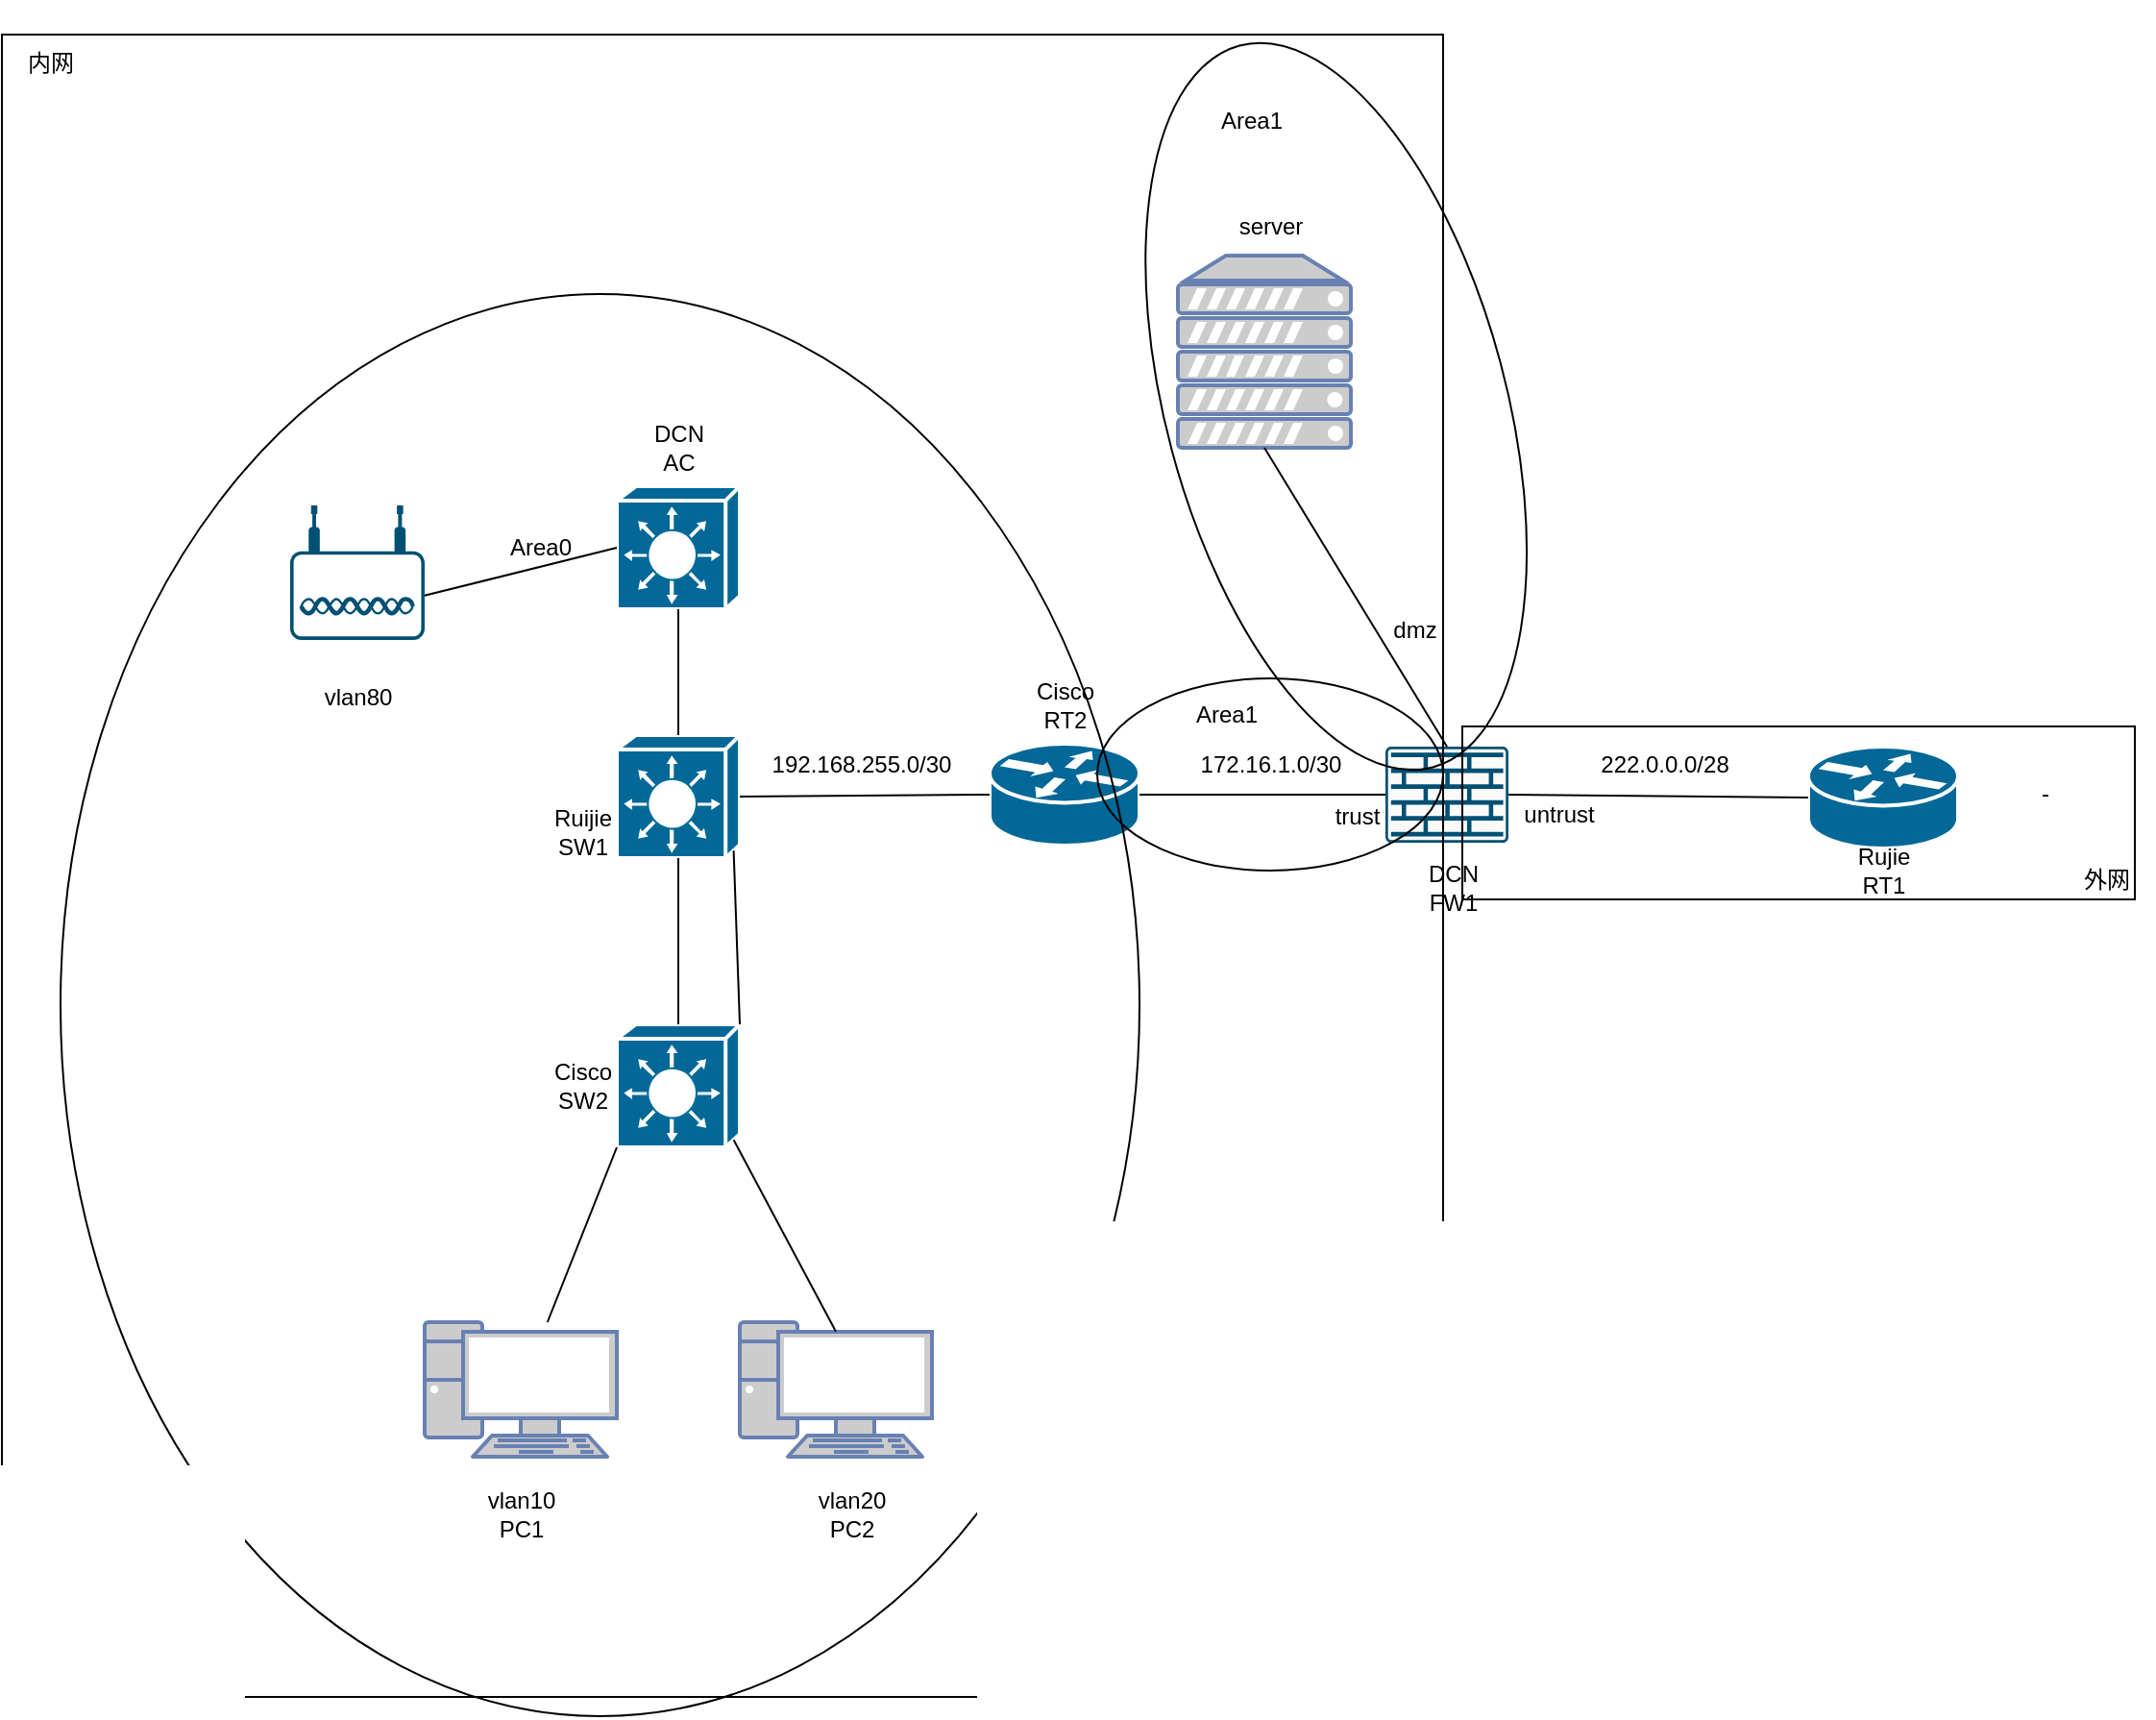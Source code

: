 <mxfile version="20.5.2" type="github">
  <diagram id="d-QRqn-cE3PL8st6uLge" name="Page-1">
    <mxGraphModel dx="3702" dy="2522" grid="1" gridSize="10" guides="1" tooltips="1" connect="1" arrows="1" fold="1" page="1" pageScale="1" pageWidth="850" pageHeight="1100" math="0" shadow="0">
      <root>
        <mxCell id="0" />
        <mxCell id="1" parent="0" />
        <mxCell id="SfHWrH0kfOZiKag9WELy-1" value="" style="shape=mxgraph.cisco.routers.router;sketch=0;html=1;pointerEvents=1;dashed=0;fillColor=#036897;strokeColor=#ffffff;strokeWidth=2;verticalLabelPosition=bottom;verticalAlign=top;align=center;outlineConnect=0;" parent="1" vertex="1">
          <mxGeometry x="720" y="215.5" width="78" height="53" as="geometry" />
        </mxCell>
        <mxCell id="SfHWrH0kfOZiKag9WELy-3" value="" style="shape=mxgraph.cisco.switches.layer_3_switch;sketch=0;html=1;pointerEvents=1;dashed=0;fillColor=#036897;strokeColor=#ffffff;strokeWidth=2;verticalLabelPosition=bottom;verticalAlign=top;align=center;outlineConnect=0;" parent="1" vertex="1">
          <mxGeometry x="100" y="209.5" width="64" height="64" as="geometry" />
        </mxCell>
        <mxCell id="SfHWrH0kfOZiKag9WELy-4" value="" style="shape=mxgraph.cisco.switches.layer_3_switch;sketch=0;html=1;pointerEvents=1;dashed=0;fillColor=#036897;strokeColor=#ffffff;strokeWidth=2;verticalLabelPosition=bottom;verticalAlign=top;align=center;outlineConnect=0;" parent="1" vertex="1">
          <mxGeometry x="100" y="360" width="64" height="64" as="geometry" />
        </mxCell>
        <mxCell id="SfHWrH0kfOZiKag9WELy-5" value="" style="sketch=0;points=[[0.015,0.015,0],[0.985,0.015,0],[0.985,0.985,0],[0.015,0.985,0],[0.25,0,0],[0.5,0,0],[0.75,0,0],[1,0.25,0],[1,0.5,0],[1,0.75,0],[0.75,1,0],[0.5,1,0],[0.25,1,0],[0,0.75,0],[0,0.5,0],[0,0.25,0]];verticalLabelPosition=bottom;html=1;verticalAlign=top;aspect=fixed;align=center;pointerEvents=1;shape=mxgraph.cisco19.rect;prIcon=firewall;fillColor=#FAFAFA;strokeColor=#005073;" parent="1" vertex="1">
          <mxGeometry x="500" y="215.5" width="64" height="50" as="geometry" />
        </mxCell>
        <mxCell id="SfHWrH0kfOZiKag9WELy-6" value="" style="shape=mxgraph.cisco.switches.layer_3_switch;sketch=0;html=1;pointerEvents=1;dashed=0;fillColor=#036897;strokeColor=#ffffff;strokeWidth=2;verticalLabelPosition=bottom;verticalAlign=top;align=center;outlineConnect=0;" parent="1" vertex="1">
          <mxGeometry x="100" y="80" width="64" height="64" as="geometry" />
        </mxCell>
        <mxCell id="SfHWrH0kfOZiKag9WELy-7" value="" style="points=[[0.03,0.36,0],[0.18,0,0],[0.5,0.34,0],[0.82,0,0],[0.97,0.36,0],[1,0.67,0],[0.975,0.975,0],[0.5,1,0],[0.025,0.975,0],[0,0.67,0]];verticalLabelPosition=bottom;sketch=0;html=1;verticalAlign=top;aspect=fixed;align=center;pointerEvents=1;shape=mxgraph.cisco19.wireless_access_point;fillColor=#005073;strokeColor=none;" parent="1" vertex="1">
          <mxGeometry x="-70" y="90" width="70" height="70" as="geometry" />
        </mxCell>
        <mxCell id="SfHWrH0kfOZiKag9WELy-8" value="" style="shape=mxgraph.cisco.routers.router;sketch=0;html=1;pointerEvents=1;dashed=0;fillColor=#036897;strokeColor=#ffffff;strokeWidth=2;verticalLabelPosition=bottom;verticalAlign=top;align=center;outlineConnect=0;" parent="1" vertex="1">
          <mxGeometry x="294" y="214" width="78" height="53" as="geometry" />
        </mxCell>
        <mxCell id="SfHWrH0kfOZiKag9WELy-12" value="" style="fontColor=#0066CC;verticalAlign=top;verticalLabelPosition=bottom;labelPosition=center;align=center;html=1;outlineConnect=0;fillColor=#CCCCCC;strokeColor=#6881B3;gradientColor=none;gradientDirection=north;strokeWidth=2;shape=mxgraph.networks.pc;" parent="1" vertex="1">
          <mxGeometry x="164" y="515" width="100" height="70" as="geometry" />
        </mxCell>
        <mxCell id="SfHWrH0kfOZiKag9WELy-13" value="" style="fontColor=#0066CC;verticalAlign=top;verticalLabelPosition=bottom;labelPosition=center;align=center;html=1;outlineConnect=0;fillColor=#CCCCCC;strokeColor=#6881B3;gradientColor=none;gradientDirection=north;strokeWidth=2;shape=mxgraph.networks.pc;" parent="1" vertex="1">
          <mxGeometry y="515" width="100" height="70" as="geometry" />
        </mxCell>
        <mxCell id="SfHWrH0kfOZiKag9WELy-14" value="" style="fontColor=#0066CC;verticalAlign=top;verticalLabelPosition=bottom;labelPosition=center;align=center;html=1;outlineConnect=0;fillColor=#CCCCCC;strokeColor=#6881B3;gradientColor=none;gradientDirection=north;strokeWidth=2;shape=mxgraph.networks.server;" parent="1" vertex="1">
          <mxGeometry x="392" y="-40" width="90" height="100" as="geometry" />
        </mxCell>
        <mxCell id="SfHWrH0kfOZiKag9WELy-15" value="" style="endArrow=none;html=1;rounded=0;entryX=1;entryY=0.5;entryDx=0;entryDy=0;entryPerimeter=0;exitX=0;exitY=0.5;exitDx=0;exitDy=0;exitPerimeter=0;" parent="1" source="SfHWrH0kfOZiKag9WELy-1" target="SfHWrH0kfOZiKag9WELy-5" edge="1">
          <mxGeometry width="50" height="50" relative="1" as="geometry">
            <mxPoint x="710" y="241" as="sourcePoint" />
            <mxPoint x="450" y="270" as="targetPoint" />
          </mxGeometry>
        </mxCell>
        <mxCell id="SfHWrH0kfOZiKag9WELy-16" value="" style="endArrow=none;html=1;rounded=0;entryX=1;entryY=0.5;entryDx=0;entryDy=0;entryPerimeter=0;exitX=0;exitY=0.5;exitDx=0;exitDy=0;exitPerimeter=0;" parent="1" source="SfHWrH0kfOZiKag9WELy-5" target="SfHWrH0kfOZiKag9WELy-8" edge="1">
          <mxGeometry width="50" height="50" relative="1" as="geometry">
            <mxPoint x="400" y="320" as="sourcePoint" />
            <mxPoint x="450" y="270" as="targetPoint" />
          </mxGeometry>
        </mxCell>
        <mxCell id="SfHWrH0kfOZiKag9WELy-17" value="" style="endArrow=none;html=1;rounded=0;entryX=1;entryY=0.5;entryDx=0;entryDy=0;entryPerimeter=0;exitX=0;exitY=0.5;exitDx=0;exitDy=0;exitPerimeter=0;" parent="1" source="SfHWrH0kfOZiKag9WELy-8" target="SfHWrH0kfOZiKag9WELy-3" edge="1">
          <mxGeometry width="50" height="50" relative="1" as="geometry">
            <mxPoint x="400" y="320" as="sourcePoint" />
            <mxPoint x="450" y="270" as="targetPoint" />
          </mxGeometry>
        </mxCell>
        <mxCell id="SfHWrH0kfOZiKag9WELy-18" value="" style="endArrow=none;html=1;rounded=0;entryX=0.5;entryY=1;entryDx=0;entryDy=0;entryPerimeter=0;exitX=0.5;exitY=0;exitDx=0;exitDy=0;exitPerimeter=0;" parent="1" source="SfHWrH0kfOZiKag9WELy-4" target="SfHWrH0kfOZiKag9WELy-3" edge="1">
          <mxGeometry width="50" height="50" relative="1" as="geometry">
            <mxPoint x="400" y="320" as="sourcePoint" />
            <mxPoint x="450" y="270" as="targetPoint" />
          </mxGeometry>
        </mxCell>
        <mxCell id="SfHWrH0kfOZiKag9WELy-19" value="" style="endArrow=none;html=1;rounded=0;exitX=0.5;exitY=0;exitDx=0;exitDy=0;exitPerimeter=0;" parent="1" source="SfHWrH0kfOZiKag9WELy-3" target="SfHWrH0kfOZiKag9WELy-6" edge="1">
          <mxGeometry width="50" height="50" relative="1" as="geometry">
            <mxPoint x="400" y="320" as="sourcePoint" />
            <mxPoint x="450" y="270" as="targetPoint" />
          </mxGeometry>
        </mxCell>
        <mxCell id="SfHWrH0kfOZiKag9WELy-20" value="" style="endArrow=none;html=1;rounded=0;entryX=0;entryY=1;entryDx=0;entryDy=0;entryPerimeter=0;" parent="1" source="SfHWrH0kfOZiKag9WELy-13" target="SfHWrH0kfOZiKag9WELy-4" edge="1">
          <mxGeometry width="50" height="50" relative="1" as="geometry">
            <mxPoint x="400" y="320" as="sourcePoint" />
            <mxPoint x="450" y="270" as="targetPoint" />
          </mxGeometry>
        </mxCell>
        <mxCell id="SfHWrH0kfOZiKag9WELy-22" value="" style="endArrow=none;html=1;rounded=0;exitX=1;exitY=0;exitDx=0;exitDy=0;exitPerimeter=0;entryX=0.95;entryY=0.94;entryDx=0;entryDy=0;entryPerimeter=0;" parent="1" source="SfHWrH0kfOZiKag9WELy-4" target="SfHWrH0kfOZiKag9WELy-3" edge="1">
          <mxGeometry width="50" height="50" relative="1" as="geometry">
            <mxPoint x="400" y="320" as="sourcePoint" />
            <mxPoint x="450" y="270" as="targetPoint" />
          </mxGeometry>
        </mxCell>
        <mxCell id="SfHWrH0kfOZiKag9WELy-26" value="Rujie&lt;br&gt;RT1" style="text;html=1;align=center;verticalAlign=middle;resizable=0;points=[];autosize=1;strokeColor=none;fillColor=none;" parent="1" vertex="1">
          <mxGeometry x="734" y="260" width="50" height="40" as="geometry" />
        </mxCell>
        <mxCell id="SfHWrH0kfOZiKag9WELy-27" value="Cisco&lt;br&gt;RT2" style="text;html=1;align=center;verticalAlign=middle;resizable=0;points=[];autosize=1;strokeColor=none;fillColor=none;" parent="1" vertex="1">
          <mxGeometry x="308" y="174" width="50" height="40" as="geometry" />
        </mxCell>
        <mxCell id="SfHWrH0kfOZiKag9WELy-28" value="DCN&lt;br&gt;AC" style="text;html=1;align=center;verticalAlign=middle;resizable=0;points=[];autosize=1;strokeColor=none;fillColor=none;" parent="1" vertex="1">
          <mxGeometry x="107" y="40" width="50" height="40" as="geometry" />
        </mxCell>
        <mxCell id="SfHWrH0kfOZiKag9WELy-29" value="Ruijie&lt;br&gt;SW1" style="text;html=1;align=center;verticalAlign=middle;resizable=0;points=[];autosize=1;strokeColor=none;fillColor=none;" parent="1" vertex="1">
          <mxGeometry x="57" y="240" width="50" height="40" as="geometry" />
        </mxCell>
        <mxCell id="SfHWrH0kfOZiKag9WELy-30" value="Cisco&lt;br&gt;SW2" style="text;html=1;align=center;verticalAlign=middle;resizable=0;points=[];autosize=1;strokeColor=none;fillColor=none;" parent="1" vertex="1">
          <mxGeometry x="57" y="372" width="50" height="40" as="geometry" />
        </mxCell>
        <mxCell id="SfHWrH0kfOZiKag9WELy-31" value="DCN&lt;br&gt;FW1" style="text;html=1;align=center;verticalAlign=middle;resizable=0;points=[];autosize=1;strokeColor=none;fillColor=none;" parent="1" vertex="1">
          <mxGeometry x="510" y="268.5" width="50" height="40" as="geometry" />
        </mxCell>
        <mxCell id="SfHWrH0kfOZiKag9WELy-32" value="server" style="text;html=1;align=center;verticalAlign=middle;resizable=0;points=[];autosize=1;strokeColor=none;fillColor=none;" parent="1" vertex="1">
          <mxGeometry x="410" y="-70" width="60" height="30" as="geometry" />
        </mxCell>
        <mxCell id="SfHWrH0kfOZiKag9WELy-33" value="vlan10&lt;br&gt;PC1" style="text;html=1;align=center;verticalAlign=middle;resizable=0;points=[];autosize=1;strokeColor=none;fillColor=none;" parent="1" vertex="1">
          <mxGeometry x="20" y="595" width="60" height="40" as="geometry" />
        </mxCell>
        <mxCell id="SfHWrH0kfOZiKag9WELy-34" value="vlan20&lt;br&gt;PC2" style="text;html=1;align=center;verticalAlign=middle;resizable=0;points=[];autosize=1;strokeColor=none;fillColor=none;" parent="1" vertex="1">
          <mxGeometry x="192" y="595" width="60" height="40" as="geometry" />
        </mxCell>
        <mxCell id="SfHWrH0kfOZiKag9WELy-35" value="-" style="text;html=1;align=center;verticalAlign=middle;resizable=0;points=[];autosize=1;strokeColor=none;fillColor=none;" parent="1" vertex="1">
          <mxGeometry x="828" y="225" width="30" height="30" as="geometry" />
        </mxCell>
        <mxCell id="SfHWrH0kfOZiKag9WELy-36" value="172.16.1.0/30" style="text;html=1;align=center;verticalAlign=middle;resizable=0;points=[];autosize=1;strokeColor=none;fillColor=none;" parent="1" vertex="1">
          <mxGeometry x="390" y="210" width="100" height="30" as="geometry" />
        </mxCell>
        <mxCell id="SfHWrH0kfOZiKag9WELy-37" value="192.168.255.0/30" style="text;html=1;align=center;verticalAlign=middle;resizable=0;points=[];autosize=1;strokeColor=none;fillColor=none;" parent="1" vertex="1">
          <mxGeometry x="167" y="209.5" width="120" height="30" as="geometry" />
        </mxCell>
        <mxCell id="SfHWrH0kfOZiKag9WELy-38" value="vlan80" style="text;html=1;align=center;verticalAlign=middle;resizable=0;points=[];autosize=1;strokeColor=none;fillColor=none;" parent="1" vertex="1">
          <mxGeometry x="-65" y="175" width="60" height="30" as="geometry" />
        </mxCell>
        <mxCell id="SfHWrH0kfOZiKag9WELy-39" value="222.0.0.0/28" style="text;html=1;align=center;verticalAlign=middle;resizable=0;points=[];autosize=1;strokeColor=none;fillColor=none;" parent="1" vertex="1">
          <mxGeometry x="600" y="210" width="90" height="30" as="geometry" />
        </mxCell>
        <mxCell id="SfHWrH0kfOZiKag9WELy-44" value="Area0" style="text;html=1;align=center;verticalAlign=middle;resizable=0;points=[];autosize=1;strokeColor=none;fillColor=none;" parent="1" vertex="1">
          <mxGeometry x="30" y="97" width="60" height="30" as="geometry" />
        </mxCell>
        <mxCell id="SfHWrH0kfOZiKag9WELy-45" value="" style="ellipse;whiteSpace=wrap;html=1;fillColor=none;" parent="1" vertex="1">
          <mxGeometry x="350" y="180" width="180" height="100" as="geometry" />
        </mxCell>
        <mxCell id="SfHWrH0kfOZiKag9WELy-47" value="" style="endArrow=none;html=1;rounded=0;entryX=0.5;entryY=1;entryDx=0;entryDy=0;entryPerimeter=0;exitX=0.5;exitY=0;exitDx=0;exitDy=0;exitPerimeter=0;" parent="1" source="SfHWrH0kfOZiKag9WELy-5" target="SfHWrH0kfOZiKag9WELy-14" edge="1">
          <mxGeometry width="50" height="50" relative="1" as="geometry">
            <mxPoint x="310" y="370" as="sourcePoint" />
            <mxPoint x="360" y="320" as="targetPoint" />
          </mxGeometry>
        </mxCell>
        <mxCell id="SfHWrH0kfOZiKag9WELy-48" value="" style="ellipse;whiteSpace=wrap;html=1;fillColor=none;direction=south;rotation=75;" parent="1" vertex="1">
          <mxGeometry x="280" y="-50" width="388.68" height="177" as="geometry" />
        </mxCell>
        <mxCell id="SfHWrH0kfOZiKag9WELy-49" value="Area1" style="text;html=1;align=center;verticalAlign=middle;resizable=0;points=[];autosize=1;strokeColor=none;fillColor=none;" parent="1" vertex="1">
          <mxGeometry x="400" y="-125" width="60" height="30" as="geometry" />
        </mxCell>
        <mxCell id="SfHWrH0kfOZiKag9WELy-50" value="Area1" style="text;html=1;align=center;verticalAlign=middle;resizable=0;points=[];autosize=1;strokeColor=none;fillColor=none;" parent="1" vertex="1">
          <mxGeometry x="387" y="184" width="60" height="30" as="geometry" />
        </mxCell>
        <mxCell id="SfHWrH0kfOZiKag9WELy-51" value="" style="rounded=0;whiteSpace=wrap;html=1;fillColor=none;" parent="1" vertex="1">
          <mxGeometry x="-220" y="-155" width="750" height="865" as="geometry" />
        </mxCell>
        <mxCell id="SfHWrH0kfOZiKag9WELy-52" value="内网" style="text;html=1;align=center;verticalAlign=middle;resizable=0;points=[];autosize=1;strokeColor=none;fillColor=none;" parent="1" vertex="1">
          <mxGeometry x="-220" y="-155" width="50" height="30" as="geometry" />
        </mxCell>
        <mxCell id="SfHWrH0kfOZiKag9WELy-53" value="" style="whiteSpace=wrap;html=1;fillColor=none;" parent="1" vertex="1">
          <mxGeometry x="540" y="205" width="350" height="90" as="geometry" />
        </mxCell>
        <mxCell id="SfHWrH0kfOZiKag9WELy-54" value="外网" style="text;html=1;align=center;verticalAlign=middle;resizable=0;points=[];autosize=1;strokeColor=none;fillColor=none;" parent="1" vertex="1">
          <mxGeometry x="850" y="270" width="50" height="30" as="geometry" />
        </mxCell>
        <mxCell id="SCdmjNHXcrc2PZifW2Lx-1" value="trust" style="text;html=1;align=center;verticalAlign=middle;resizable=0;points=[];autosize=1;strokeColor=none;fillColor=none;" parent="1" vertex="1">
          <mxGeometry x="460" y="237" width="50" height="30" as="geometry" />
        </mxCell>
        <mxCell id="SCdmjNHXcrc2PZifW2Lx-2" value="untrust" style="text;html=1;align=center;verticalAlign=middle;resizable=0;points=[];autosize=1;strokeColor=none;fillColor=none;" parent="1" vertex="1">
          <mxGeometry x="560" y="235.5" width="60" height="30" as="geometry" />
        </mxCell>
        <mxCell id="SCdmjNHXcrc2PZifW2Lx-3" value="dmz" style="text;html=1;align=center;verticalAlign=middle;resizable=0;points=[];autosize=1;strokeColor=none;fillColor=none;" parent="1" vertex="1">
          <mxGeometry x="490" y="140" width="50" height="30" as="geometry" />
        </mxCell>
        <mxCell id="f9k-TI8glC8LJkR_ySEp-2" value="" style="endArrow=none;html=1;rounded=0;entryX=0;entryY=0.5;entryDx=0;entryDy=0;entryPerimeter=0;exitX=1;exitY=0.67;exitDx=0;exitDy=0;exitPerimeter=0;" edge="1" parent="1" source="SfHWrH0kfOZiKag9WELy-7" target="SfHWrH0kfOZiKag9WELy-6">
          <mxGeometry width="50" height="50" relative="1" as="geometry">
            <mxPoint x="770" y="280" as="sourcePoint" />
            <mxPoint x="820" y="230" as="targetPoint" />
          </mxGeometry>
        </mxCell>
        <mxCell id="SfHWrH0kfOZiKag9WELy-43" value="" style="ellipse;whiteSpace=wrap;html=1;fillColor=none;" parent="1" vertex="1">
          <mxGeometry x="-189.5" y="-20" width="561.5" height="740" as="geometry" />
        </mxCell>
        <mxCell id="f9k-TI8glC8LJkR_ySEp-5" value="" style="endArrow=none;html=1;rounded=0;exitX=0.95;exitY=0.94;exitDx=0;exitDy=0;exitPerimeter=0;entryX=0.5;entryY=0.07;entryDx=0;entryDy=0;entryPerimeter=0;" edge="1" parent="1" source="SfHWrH0kfOZiKag9WELy-4" target="SfHWrH0kfOZiKag9WELy-12">
          <mxGeometry width="50" height="50" relative="1" as="geometry">
            <mxPoint x="770" y="300" as="sourcePoint" />
            <mxPoint x="460" y="520" as="targetPoint" />
          </mxGeometry>
        </mxCell>
      </root>
    </mxGraphModel>
  </diagram>
</mxfile>
